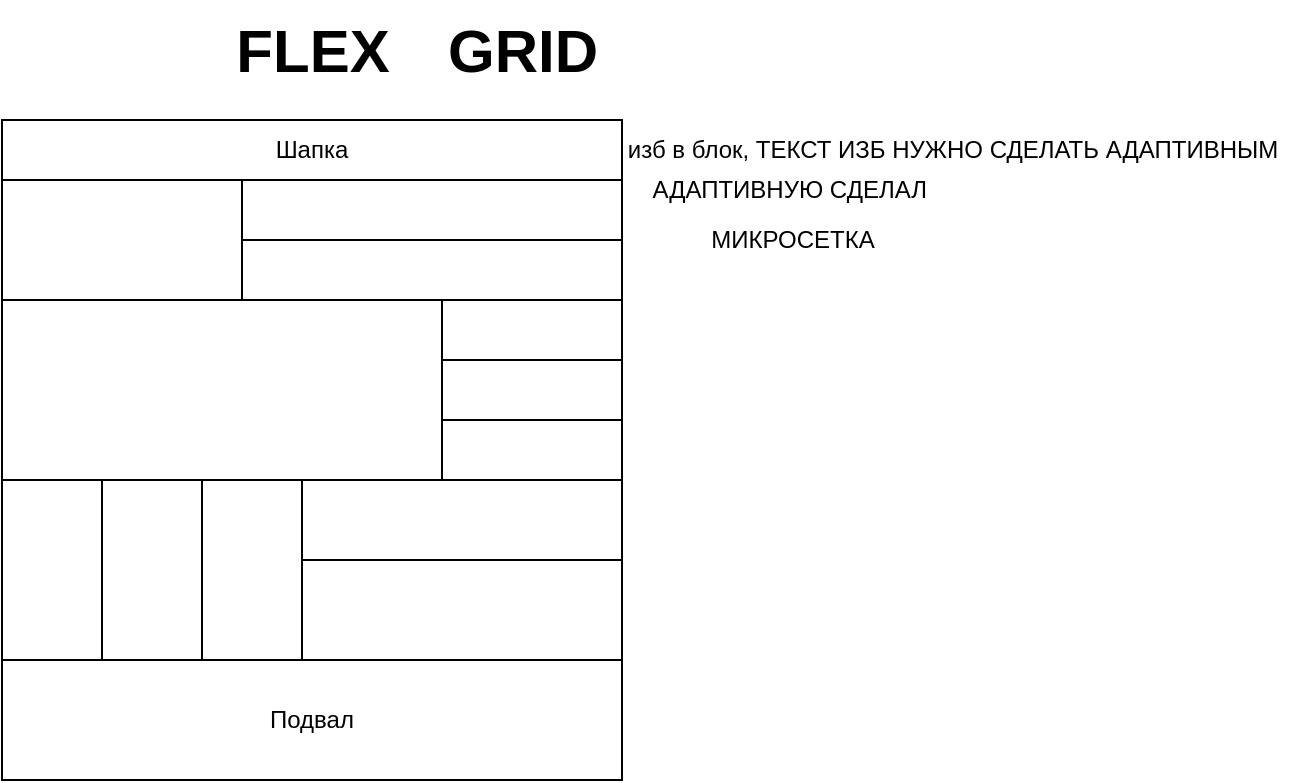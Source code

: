 <mxfile version="22.0.3" type="device">
  <diagram name="Страница — 1" id="azR8QRmqHUA8yQZxJcMf">
    <mxGraphModel dx="1036" dy="637" grid="1" gridSize="10" guides="1" tooltips="1" connect="1" arrows="1" fold="1" page="1" pageScale="1" pageWidth="827" pageHeight="1169" math="0" shadow="0">
      <root>
        <mxCell id="0" />
        <mxCell id="1" parent="0" />
        <mxCell id="b_iO7yZLCP8v_wdgCkFX-1" value="" style="rounded=0;whiteSpace=wrap;html=1;" parent="1" vertex="1">
          <mxGeometry x="160" y="70" width="310" height="330" as="geometry" />
        </mxCell>
        <mxCell id="b_iO7yZLCP8v_wdgCkFX-2" value="Шапка" style="rounded=0;whiteSpace=wrap;html=1;" parent="1" vertex="1">
          <mxGeometry x="160" y="70" width="310" height="30" as="geometry" />
        </mxCell>
        <mxCell id="b_iO7yZLCP8v_wdgCkFX-3" value="" style="rounded=0;whiteSpace=wrap;html=1;" parent="1" vertex="1">
          <mxGeometry x="160" y="100" width="120" height="60" as="geometry" />
        </mxCell>
        <mxCell id="b_iO7yZLCP8v_wdgCkFX-4" value="" style="rounded=0;whiteSpace=wrap;html=1;" parent="1" vertex="1">
          <mxGeometry x="280" y="120" width="190" height="40" as="geometry" />
        </mxCell>
        <mxCell id="b_iO7yZLCP8v_wdgCkFX-5" value="" style="rounded=0;whiteSpace=wrap;html=1;" parent="1" vertex="1">
          <mxGeometry x="280" y="100" width="190" height="30" as="geometry" />
        </mxCell>
        <mxCell id="b_iO7yZLCP8v_wdgCkFX-6" value="" style="rounded=0;whiteSpace=wrap;html=1;" parent="1" vertex="1">
          <mxGeometry x="160" y="160" width="220" height="90" as="geometry" />
        </mxCell>
        <mxCell id="b_iO7yZLCP8v_wdgCkFX-7" value="" style="rounded=0;whiteSpace=wrap;html=1;" parent="1" vertex="1">
          <mxGeometry x="380" y="160" width="90" height="30" as="geometry" />
        </mxCell>
        <mxCell id="b_iO7yZLCP8v_wdgCkFX-8" value="" style="rounded=0;whiteSpace=wrap;html=1;" parent="1" vertex="1">
          <mxGeometry x="380" y="190" width="90" height="30" as="geometry" />
        </mxCell>
        <mxCell id="b_iO7yZLCP8v_wdgCkFX-9" value="" style="rounded=0;whiteSpace=wrap;html=1;" parent="1" vertex="1">
          <mxGeometry x="380" y="220" width="90" height="30" as="geometry" />
        </mxCell>
        <mxCell id="b_iO7yZLCP8v_wdgCkFX-10" value="" style="rounded=0;whiteSpace=wrap;html=1;" parent="1" vertex="1">
          <mxGeometry x="310" y="250" width="160" height="40" as="geometry" />
        </mxCell>
        <mxCell id="b_iO7yZLCP8v_wdgCkFX-12" value="" style="rounded=0;whiteSpace=wrap;html=1;" parent="1" vertex="1">
          <mxGeometry x="210" y="250" width="50" height="90" as="geometry" />
        </mxCell>
        <mxCell id="b_iO7yZLCP8v_wdgCkFX-13" value="" style="rounded=0;whiteSpace=wrap;html=1;" parent="1" vertex="1">
          <mxGeometry x="160" y="250" width="50" height="90" as="geometry" />
        </mxCell>
        <mxCell id="b_iO7yZLCP8v_wdgCkFX-14" value="" style="rounded=0;whiteSpace=wrap;html=1;" parent="1" vertex="1">
          <mxGeometry x="260" y="250" width="50" height="90" as="geometry" />
        </mxCell>
        <mxCell id="b_iO7yZLCP8v_wdgCkFX-15" value="" style="rounded=0;whiteSpace=wrap;html=1;" parent="1" vertex="1">
          <mxGeometry x="310" y="290" width="160" height="50" as="geometry" />
        </mxCell>
        <mxCell id="b_iO7yZLCP8v_wdgCkFX-16" value="Подвал" style="rounded=0;whiteSpace=wrap;html=1;" parent="1" vertex="1">
          <mxGeometry x="160" y="340" width="310" height="60" as="geometry" />
        </mxCell>
        <mxCell id="Gw48E82dJbWPTFk3ssWl-1" value="FLEX" style="text;html=1;align=center;verticalAlign=middle;resizable=0;points=[];autosize=1;strokeColor=none;fillColor=none;fontStyle=1;fontSize=30;" parent="1" vertex="1">
          <mxGeometry x="265" y="10" width="100" height="50" as="geometry" />
        </mxCell>
        <mxCell id="Gw48E82dJbWPTFk3ssWl-2" value="GRID" style="text;html=1;align=center;verticalAlign=middle;resizable=0;points=[];autosize=1;strokeColor=none;fillColor=none;fontStyle=1;fontSize=30;" parent="1" vertex="1">
          <mxGeometry x="370" y="10" width="100" height="50" as="geometry" />
        </mxCell>
        <mxCell id="TUwJpKM1cWDfyM5TzDMQ-1" value="изб в блок, ТЕКСТ ИЗБ НУЖНО СДЕЛАТЬ АДАПТИВНЫМ" style="text;html=1;align=center;verticalAlign=middle;resizable=0;points=[];autosize=1;strokeColor=none;fillColor=none;" vertex="1" parent="1">
          <mxGeometry x="460" y="70" width="350" height="30" as="geometry" />
        </mxCell>
        <mxCell id="TUwJpKM1cWDfyM5TzDMQ-2" value="АДАПТИВНУЮ СДЕЛАЛ&amp;nbsp;" style="text;html=1;align=center;verticalAlign=middle;resizable=0;points=[];autosize=1;strokeColor=none;fillColor=none;" vertex="1" parent="1">
          <mxGeometry x="475" y="90" width="160" height="30" as="geometry" />
        </mxCell>
        <mxCell id="TUwJpKM1cWDfyM5TzDMQ-3" value="МИКРОСЕТКА&lt;br&gt;" style="text;html=1;align=center;verticalAlign=middle;resizable=0;points=[];autosize=1;strokeColor=none;fillColor=none;" vertex="1" parent="1">
          <mxGeometry x="500" y="115" width="110" height="30" as="geometry" />
        </mxCell>
      </root>
    </mxGraphModel>
  </diagram>
</mxfile>
